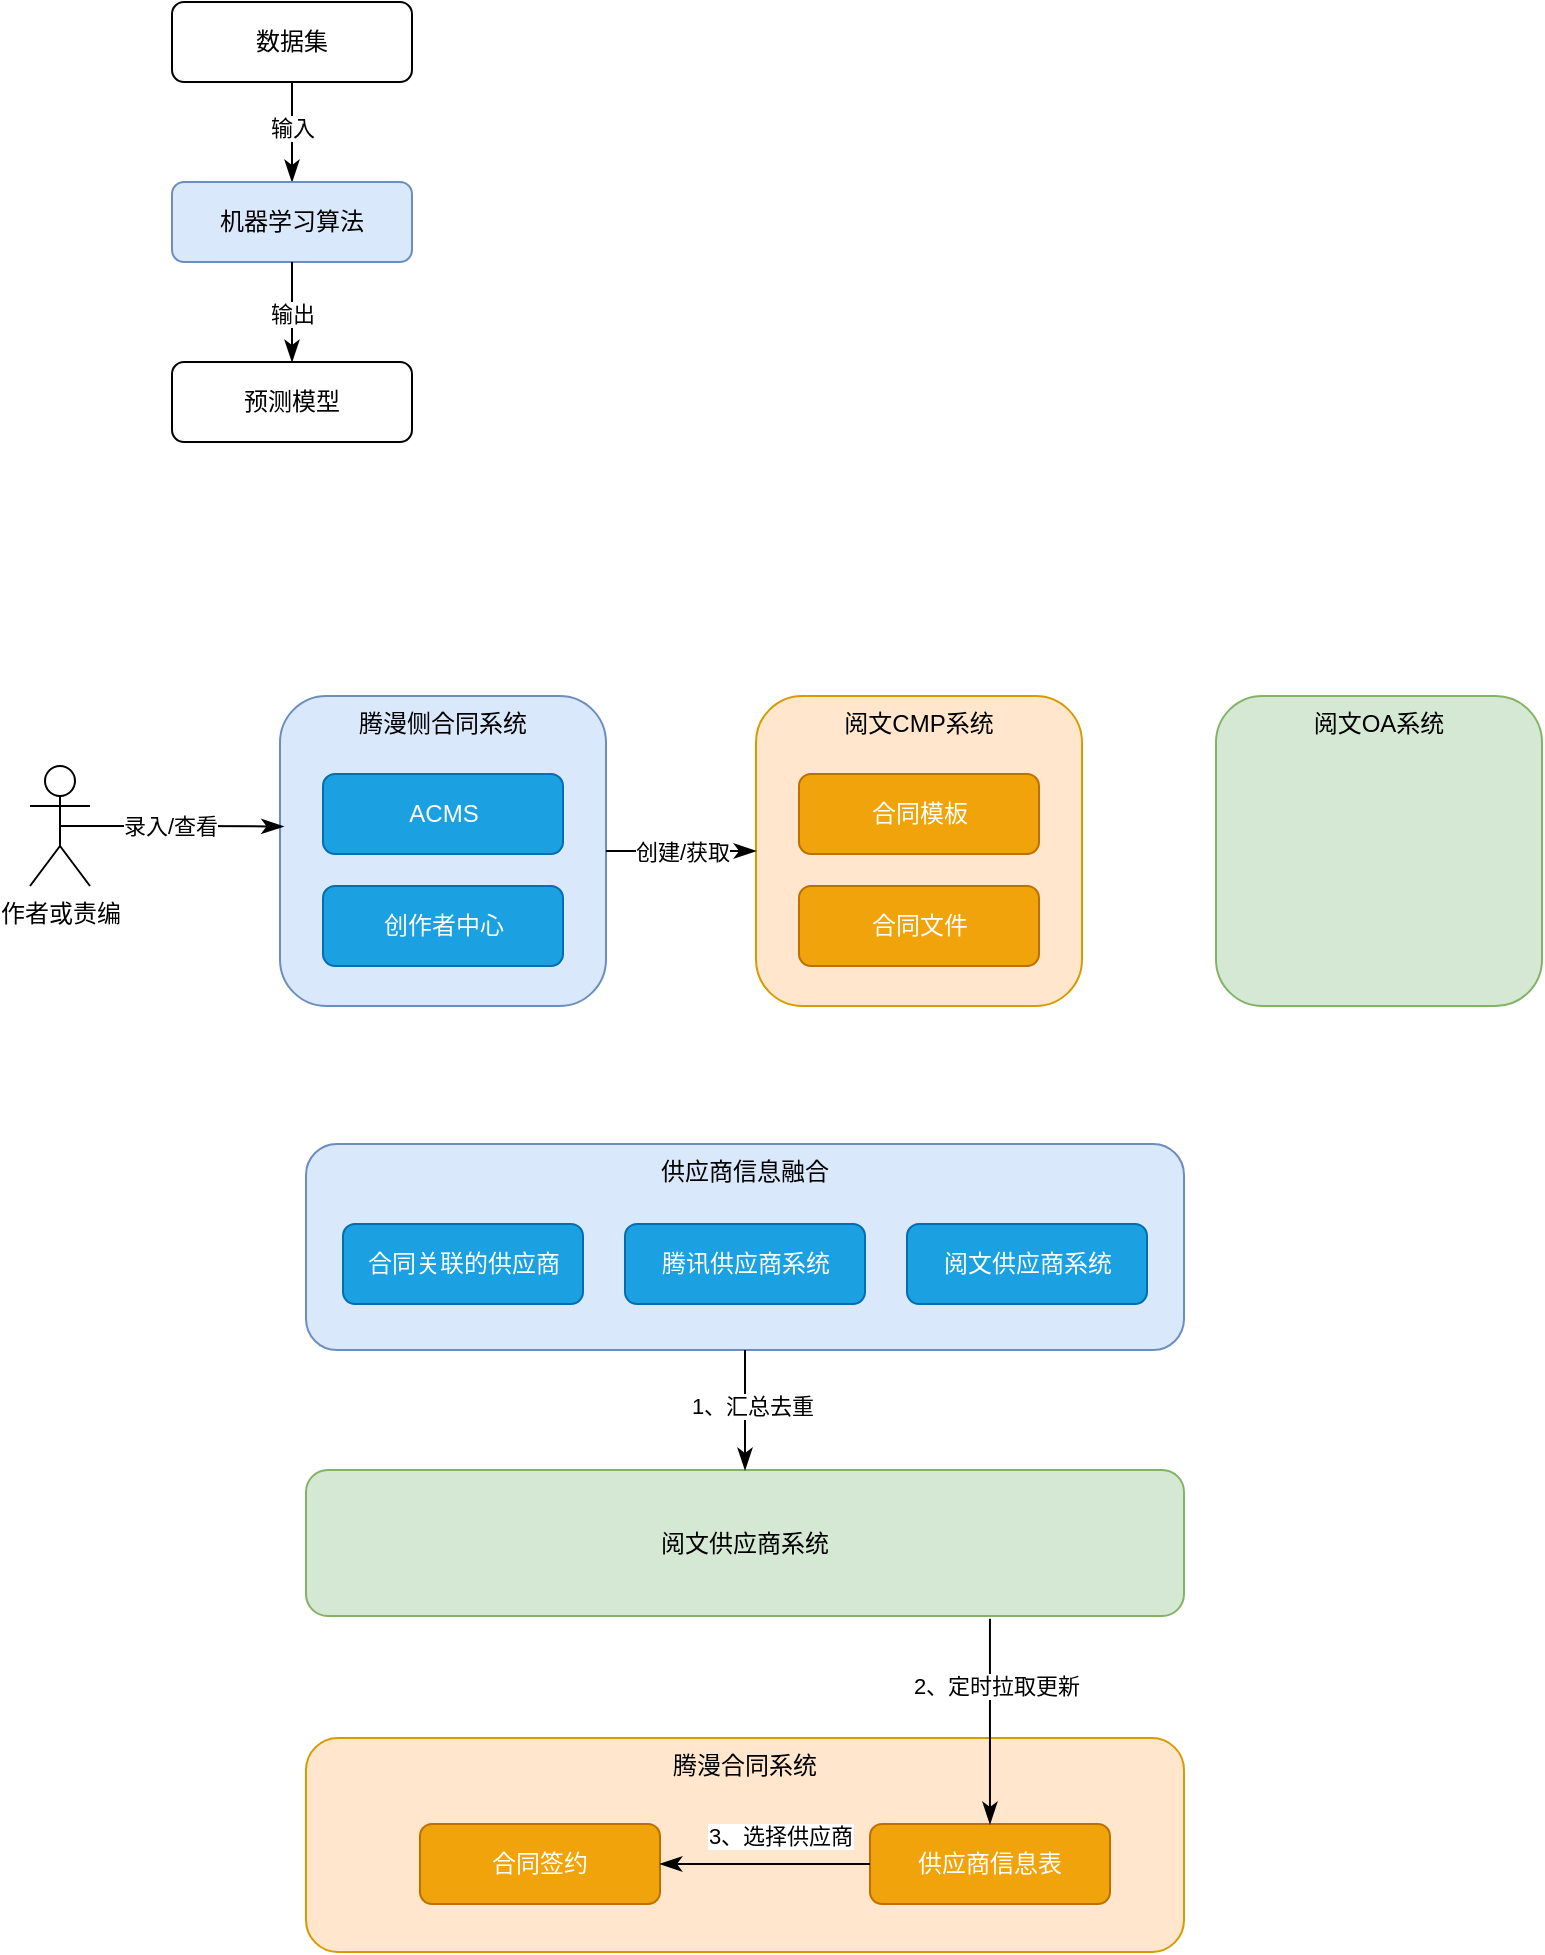 <mxfile version="24.4.13" type="github">
  <diagram id="C5RBs43oDa-KdzZeNtuy" name="Page-1">
    <mxGraphModel dx="955" dy="585" grid="0" gridSize="10" guides="1" tooltips="1" connect="1" arrows="1" fold="1" page="1" pageScale="1" pageWidth="827" pageHeight="1169" math="0" shadow="0">
      <root>
        <mxCell id="WIyWlLk6GJQsqaUBKTNV-0" />
        <mxCell id="WIyWlLk6GJQsqaUBKTNV-1" parent="WIyWlLk6GJQsqaUBKTNV-0" />
        <mxCell id="WIyWlLk6GJQsqaUBKTNV-3" value="数据集" style="rounded=1;whiteSpace=wrap;html=1;fontSize=12;glass=0;strokeWidth=1;shadow=0;" parent="WIyWlLk6GJQsqaUBKTNV-1" vertex="1">
          <mxGeometry x="106" y="87" width="120" height="40" as="geometry" />
        </mxCell>
        <mxCell id="WIyWlLk6GJQsqaUBKTNV-4" value="" style="rounded=0;html=1;jettySize=auto;orthogonalLoop=1;fontSize=11;endArrow=classicThin;endFill=1;endSize=8;strokeWidth=1;shadow=0;labelBackgroundColor=none;edgeStyle=orthogonalEdgeStyle;" parent="WIyWlLk6GJQsqaUBKTNV-1" source="WIyWlLk6GJQsqaUBKTNV-3" target="WIyWlLk6GJQsqaUBKTNV-7" edge="1">
          <mxGeometry y="20" relative="1" as="geometry">
            <mxPoint as="offset" />
            <mxPoint x="166" y="257" as="sourcePoint" />
            <mxPoint x="166" y="297" as="targetPoint" />
          </mxGeometry>
        </mxCell>
        <mxCell id="TxFpc_tfoDtrlaJugC5k-0" value="输入" style="edgeLabel;html=1;align=center;verticalAlign=middle;resizable=0;points=[];" parent="WIyWlLk6GJQsqaUBKTNV-4" vertex="1" connectable="0">
          <mxGeometry x="-0.08" relative="1" as="geometry">
            <mxPoint as="offset" />
          </mxGeometry>
        </mxCell>
        <mxCell id="WIyWlLk6GJQsqaUBKTNV-7" value="机器学习算法" style="rounded=1;whiteSpace=wrap;html=1;fontSize=12;glass=0;strokeWidth=1;shadow=0;fillColor=#dae8fc;strokeColor=#6c8ebf;" parent="WIyWlLk6GJQsqaUBKTNV-1" vertex="1">
          <mxGeometry x="106" y="177" width="120" height="40" as="geometry" />
        </mxCell>
        <mxCell id="WIyWlLk6GJQsqaUBKTNV-8" value="" style="rounded=0;html=1;jettySize=auto;orthogonalLoop=1;fontSize=11;endArrow=classicThin;endFill=1;endSize=8;strokeWidth=1;shadow=0;labelBackgroundColor=none;edgeStyle=orthogonalEdgeStyle;exitX=0.5;exitY=1;exitDx=0;exitDy=0;" parent="WIyWlLk6GJQsqaUBKTNV-1" source="WIyWlLk6GJQsqaUBKTNV-7" target="WIyWlLk6GJQsqaUBKTNV-11" edge="1">
          <mxGeometry x="0.333" y="20" relative="1" as="geometry">
            <mxPoint as="offset" />
            <mxPoint x="166" y="377" as="sourcePoint" />
          </mxGeometry>
        </mxCell>
        <mxCell id="TxFpc_tfoDtrlaJugC5k-1" value="输出" style="edgeLabel;html=1;align=center;verticalAlign=middle;resizable=0;points=[];" parent="WIyWlLk6GJQsqaUBKTNV-8" vertex="1" connectable="0">
          <mxGeometry x="0.04" relative="1" as="geometry">
            <mxPoint as="offset" />
          </mxGeometry>
        </mxCell>
        <mxCell id="WIyWlLk6GJQsqaUBKTNV-11" value="预测模型" style="rounded=1;whiteSpace=wrap;html=1;fontSize=12;glass=0;strokeWidth=1;shadow=0;" parent="WIyWlLk6GJQsqaUBKTNV-1" vertex="1">
          <mxGeometry x="106" y="267" width="120" height="40" as="geometry" />
        </mxCell>
        <mxCell id="ap6VfoDF7J_F354rEtOE-1" value="作者或责编" style="shape=umlActor;verticalLabelPosition=bottom;verticalAlign=top;html=1;outlineConnect=0;" vertex="1" parent="WIyWlLk6GJQsqaUBKTNV-1">
          <mxGeometry x="35" y="469" width="30" height="60" as="geometry" />
        </mxCell>
        <mxCell id="ap6VfoDF7J_F354rEtOE-2" value="腾漫侧合同系统" style="rounded=1;whiteSpace=wrap;html=1;fontSize=12;glass=0;strokeWidth=1;shadow=0;fillColor=#dae8fc;strokeColor=#6c8ebf;verticalAlign=top;" vertex="1" parent="WIyWlLk6GJQsqaUBKTNV-1">
          <mxGeometry x="160" y="434" width="163" height="155" as="geometry" />
        </mxCell>
        <mxCell id="ap6VfoDF7J_F354rEtOE-3" value="ACMS" style="rounded=1;whiteSpace=wrap;html=1;fontSize=12;glass=0;strokeWidth=1;shadow=0;fillColor=#1ba1e2;strokeColor=#006EAF;fontColor=#ffffff;" vertex="1" parent="WIyWlLk6GJQsqaUBKTNV-1">
          <mxGeometry x="181.5" y="473" width="120" height="40" as="geometry" />
        </mxCell>
        <mxCell id="ap6VfoDF7J_F354rEtOE-4" value="创作者中心" style="rounded=1;whiteSpace=wrap;html=1;fontSize=12;glass=0;strokeWidth=1;shadow=0;fillColor=#1ba1e2;strokeColor=#006EAF;fontColor=#ffffff;" vertex="1" parent="WIyWlLk6GJQsqaUBKTNV-1">
          <mxGeometry x="181.5" y="529" width="120" height="40" as="geometry" />
        </mxCell>
        <mxCell id="ap6VfoDF7J_F354rEtOE-5" value="" style="rounded=0;html=1;jettySize=auto;orthogonalLoop=1;fontSize=11;endArrow=classicThin;endFill=1;endSize=8;strokeWidth=1;shadow=0;labelBackgroundColor=none;edgeStyle=orthogonalEdgeStyle;exitX=0.5;exitY=0.5;exitDx=0;exitDy=0;exitPerimeter=0;entryX=0.011;entryY=0.421;entryDx=0;entryDy=0;entryPerimeter=0;" edge="1" parent="WIyWlLk6GJQsqaUBKTNV-1" source="ap6VfoDF7J_F354rEtOE-1" target="ap6VfoDF7J_F354rEtOE-2">
          <mxGeometry y="20" relative="1" as="geometry">
            <mxPoint as="offset" />
            <mxPoint x="61" y="510" as="sourcePoint" />
            <mxPoint x="137" y="474" as="targetPoint" />
          </mxGeometry>
        </mxCell>
        <mxCell id="ap6VfoDF7J_F354rEtOE-6" value="录入/查看" style="edgeLabel;html=1;align=center;verticalAlign=middle;resizable=0;points=[];" vertex="1" connectable="0" parent="ap6VfoDF7J_F354rEtOE-5">
          <mxGeometry x="-0.08" relative="1" as="geometry">
            <mxPoint x="3" as="offset" />
          </mxGeometry>
        </mxCell>
        <mxCell id="ap6VfoDF7J_F354rEtOE-9" value="阅文CMP系统" style="rounded=1;whiteSpace=wrap;html=1;fontSize=12;glass=0;strokeWidth=1;shadow=0;fillColor=#ffe6cc;strokeColor=#d79b00;verticalAlign=top;" vertex="1" parent="WIyWlLk6GJQsqaUBKTNV-1">
          <mxGeometry x="398" y="434" width="163" height="155" as="geometry" />
        </mxCell>
        <mxCell id="ap6VfoDF7J_F354rEtOE-10" value="" style="rounded=0;html=1;jettySize=auto;orthogonalLoop=1;fontSize=11;endArrow=classicThin;endFill=1;endSize=8;strokeWidth=1;shadow=0;labelBackgroundColor=none;edgeStyle=orthogonalEdgeStyle;" edge="1" parent="WIyWlLk6GJQsqaUBKTNV-1" source="ap6VfoDF7J_F354rEtOE-2" target="ap6VfoDF7J_F354rEtOE-9">
          <mxGeometry y="20" relative="1" as="geometry">
            <mxPoint as="offset" />
            <mxPoint x="77" y="509" as="sourcePoint" />
            <mxPoint x="172" y="509" as="targetPoint" />
          </mxGeometry>
        </mxCell>
        <mxCell id="ap6VfoDF7J_F354rEtOE-11" value="创建/获取" style="edgeLabel;html=1;align=center;verticalAlign=middle;resizable=0;points=[];" vertex="1" connectable="0" parent="ap6VfoDF7J_F354rEtOE-10">
          <mxGeometry x="-0.08" relative="1" as="geometry">
            <mxPoint x="3" as="offset" />
          </mxGeometry>
        </mxCell>
        <mxCell id="ap6VfoDF7J_F354rEtOE-12" value="合同模板" style="rounded=1;whiteSpace=wrap;html=1;fontSize=12;glass=0;strokeWidth=1;shadow=0;fillColor=#f0a30a;strokeColor=#BD7000;fontColor=#FFFFFF;" vertex="1" parent="WIyWlLk6GJQsqaUBKTNV-1">
          <mxGeometry x="419.5" y="473" width="120" height="40" as="geometry" />
        </mxCell>
        <mxCell id="ap6VfoDF7J_F354rEtOE-13" value="合同文件" style="rounded=1;whiteSpace=wrap;html=1;fontSize=12;glass=0;strokeWidth=1;shadow=0;fillColor=#f0a30a;strokeColor=#BD7000;fontColor=#FFFFFF;" vertex="1" parent="WIyWlLk6GJQsqaUBKTNV-1">
          <mxGeometry x="419.5" y="529" width="120" height="40" as="geometry" />
        </mxCell>
        <mxCell id="ap6VfoDF7J_F354rEtOE-14" value="阅文OA系统" style="rounded=1;whiteSpace=wrap;html=1;fontSize=12;glass=0;strokeWidth=1;shadow=0;fillColor=#d5e8d4;strokeColor=#82b366;verticalAlign=top;" vertex="1" parent="WIyWlLk6GJQsqaUBKTNV-1">
          <mxGeometry x="628" y="434" width="163" height="155" as="geometry" />
        </mxCell>
        <mxCell id="ap6VfoDF7J_F354rEtOE-15" value="供应商信息融合" style="rounded=1;whiteSpace=wrap;html=1;fontSize=12;glass=0;strokeWidth=1;shadow=0;fillColor=#dae8fc;strokeColor=#6c8ebf;verticalAlign=top;" vertex="1" parent="WIyWlLk6GJQsqaUBKTNV-1">
          <mxGeometry x="173" y="658" width="439" height="103" as="geometry" />
        </mxCell>
        <mxCell id="ap6VfoDF7J_F354rEtOE-16" value="合同关联的供应商" style="rounded=1;whiteSpace=wrap;html=1;fontSize=12;glass=0;strokeWidth=1;shadow=0;fillColor=#1ba1e2;strokeColor=#006EAF;fontColor=#ffffff;" vertex="1" parent="WIyWlLk6GJQsqaUBKTNV-1">
          <mxGeometry x="191.5" y="698" width="120" height="40" as="geometry" />
        </mxCell>
        <mxCell id="ap6VfoDF7J_F354rEtOE-17" value="腾讯供应商系统" style="rounded=1;whiteSpace=wrap;html=1;fontSize=12;glass=0;strokeWidth=1;shadow=0;fillColor=#1ba1e2;strokeColor=#006EAF;fontColor=#ffffff;" vertex="1" parent="WIyWlLk6GJQsqaUBKTNV-1">
          <mxGeometry x="332.5" y="698" width="120" height="40" as="geometry" />
        </mxCell>
        <mxCell id="ap6VfoDF7J_F354rEtOE-18" value="阅文供应商系统" style="rounded=1;whiteSpace=wrap;html=1;fontSize=12;glass=0;strokeWidth=1;shadow=0;fillColor=#1ba1e2;strokeColor=#006EAF;fontColor=#ffffff;" vertex="1" parent="WIyWlLk6GJQsqaUBKTNV-1">
          <mxGeometry x="473.5" y="698" width="120" height="40" as="geometry" />
        </mxCell>
        <mxCell id="ap6VfoDF7J_F354rEtOE-20" value="阅文供应商系统" style="rounded=1;whiteSpace=wrap;html=1;fontSize=12;glass=0;strokeWidth=1;shadow=0;fillColor=#d5e8d4;strokeColor=#82b366;verticalAlign=middle;" vertex="1" parent="WIyWlLk6GJQsqaUBKTNV-1">
          <mxGeometry x="173" y="821" width="439" height="73" as="geometry" />
        </mxCell>
        <mxCell id="ap6VfoDF7J_F354rEtOE-21" value="" style="rounded=0;html=1;jettySize=auto;orthogonalLoop=1;fontSize=11;endArrow=classicThin;endFill=1;endSize=8;strokeWidth=1;shadow=0;labelBackgroundColor=none;edgeStyle=orthogonalEdgeStyle;exitX=0.5;exitY=1;exitDx=0;exitDy=0;" edge="1" parent="WIyWlLk6GJQsqaUBKTNV-1" source="ap6VfoDF7J_F354rEtOE-15" target="ap6VfoDF7J_F354rEtOE-20">
          <mxGeometry y="20" relative="1" as="geometry">
            <mxPoint as="offset" />
            <mxPoint x="60" y="509" as="sourcePoint" />
            <mxPoint x="172" y="509" as="targetPoint" />
          </mxGeometry>
        </mxCell>
        <mxCell id="ap6VfoDF7J_F354rEtOE-22" value="1、汇总去重" style="edgeLabel;html=1;align=center;verticalAlign=middle;resizable=0;points=[];" vertex="1" connectable="0" parent="ap6VfoDF7J_F354rEtOE-21">
          <mxGeometry x="-0.08" relative="1" as="geometry">
            <mxPoint x="3" as="offset" />
          </mxGeometry>
        </mxCell>
        <mxCell id="ap6VfoDF7J_F354rEtOE-23" value="腾漫合同系统" style="rounded=1;whiteSpace=wrap;html=1;fontSize=12;glass=0;strokeWidth=1;shadow=0;fillColor=#ffe6cc;strokeColor=#d79b00;verticalAlign=top;" vertex="1" parent="WIyWlLk6GJQsqaUBKTNV-1">
          <mxGeometry x="173" y="955" width="439" height="107" as="geometry" />
        </mxCell>
        <mxCell id="ap6VfoDF7J_F354rEtOE-24" value="供应商信息表" style="rounded=1;whiteSpace=wrap;html=1;fontSize=12;glass=0;strokeWidth=1;shadow=0;fillColor=#f0a30a;strokeColor=#BD7000;fontColor=#FFFFFF;" vertex="1" parent="WIyWlLk6GJQsqaUBKTNV-1">
          <mxGeometry x="455" y="998" width="120" height="40" as="geometry" />
        </mxCell>
        <mxCell id="ap6VfoDF7J_F354rEtOE-25" value="" style="rounded=0;html=1;jettySize=auto;orthogonalLoop=1;fontSize=11;endArrow=classicThin;endFill=1;endSize=8;strokeWidth=1;shadow=0;labelBackgroundColor=none;edgeStyle=orthogonalEdgeStyle;exitX=0.779;exitY=1.019;exitDx=0;exitDy=0;exitPerimeter=0;" edge="1" parent="WIyWlLk6GJQsqaUBKTNV-1" source="ap6VfoDF7J_F354rEtOE-20" target="ap6VfoDF7J_F354rEtOE-24">
          <mxGeometry y="20" relative="1" as="geometry">
            <mxPoint as="offset" />
            <mxPoint x="563" y="771" as="sourcePoint" />
            <mxPoint x="403" y="831" as="targetPoint" />
          </mxGeometry>
        </mxCell>
        <mxCell id="ap6VfoDF7J_F354rEtOE-26" value="2、定时拉取更新" style="edgeLabel;html=1;align=center;verticalAlign=middle;resizable=0;points=[];" vertex="1" connectable="0" parent="ap6VfoDF7J_F354rEtOE-25">
          <mxGeometry x="-0.08" relative="1" as="geometry">
            <mxPoint x="3" y="-14" as="offset" />
          </mxGeometry>
        </mxCell>
        <mxCell id="ap6VfoDF7J_F354rEtOE-27" value="合同签约" style="rounded=1;whiteSpace=wrap;html=1;fontSize=12;glass=0;strokeWidth=1;shadow=0;fillColor=#f0a30a;strokeColor=#BD7000;fontColor=#FFFFFF;" vertex="1" parent="WIyWlLk6GJQsqaUBKTNV-1">
          <mxGeometry x="230" y="998" width="120" height="40" as="geometry" />
        </mxCell>
        <mxCell id="ap6VfoDF7J_F354rEtOE-28" value="" style="rounded=0;html=1;jettySize=auto;orthogonalLoop=1;fontSize=11;endArrow=classicThin;endFill=1;endSize=8;strokeWidth=1;shadow=0;labelBackgroundColor=none;edgeStyle=orthogonalEdgeStyle;" edge="1" parent="WIyWlLk6GJQsqaUBKTNV-1" source="ap6VfoDF7J_F354rEtOE-24" target="ap6VfoDF7J_F354rEtOE-27">
          <mxGeometry y="20" relative="1" as="geometry">
            <mxPoint as="offset" />
            <mxPoint x="525" y="905" as="sourcePoint" />
            <mxPoint x="525" y="1008" as="targetPoint" />
          </mxGeometry>
        </mxCell>
        <mxCell id="ap6VfoDF7J_F354rEtOE-29" value="3、选择供应商" style="edgeLabel;html=1;align=center;verticalAlign=middle;resizable=0;points=[];" vertex="1" connectable="0" parent="ap6VfoDF7J_F354rEtOE-28">
          <mxGeometry x="-0.08" relative="1" as="geometry">
            <mxPoint x="3" y="-14" as="offset" />
          </mxGeometry>
        </mxCell>
      </root>
    </mxGraphModel>
  </diagram>
</mxfile>
